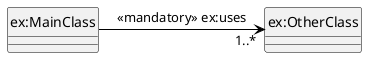 @startuml

hide class circle
skinparam ClassBorderColor black
skinparam ArrowColor black
skinparam BorderColor black 

"ex:MainClass" -right-> "1..*" "ex:OtherClass" : <<mandatory>> ex:uses

@enduml